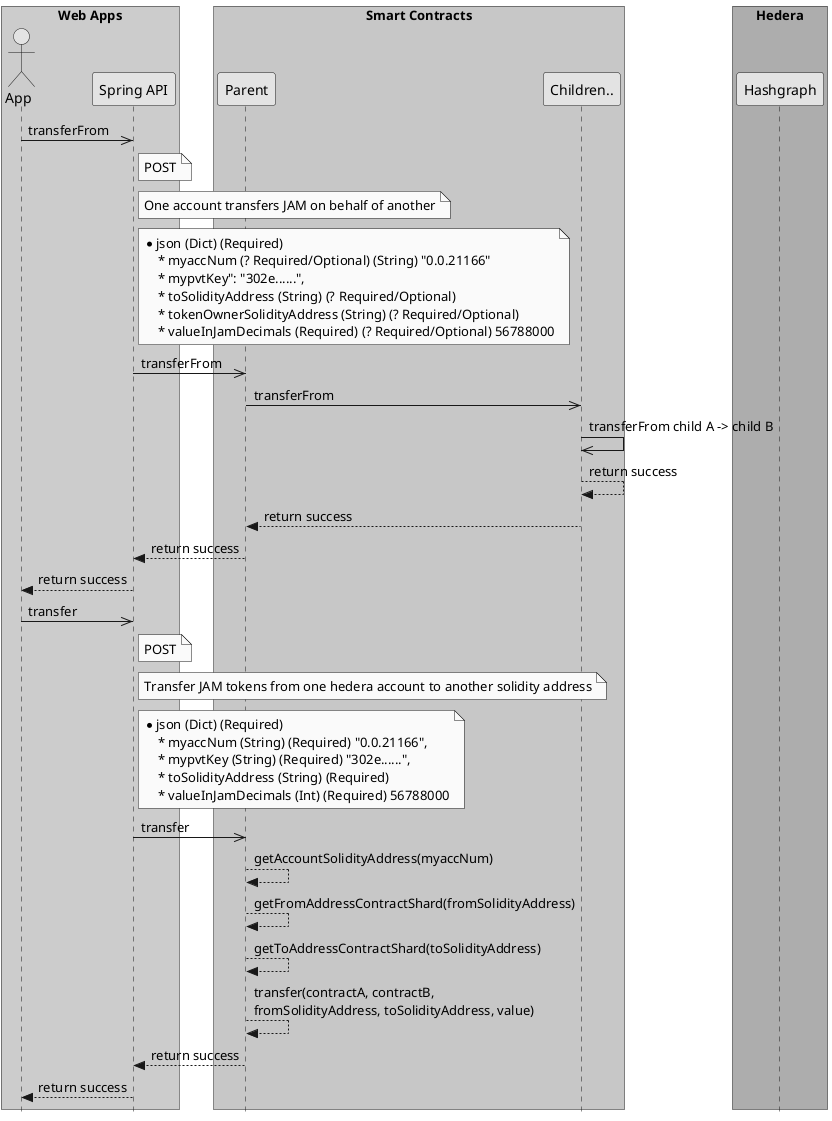 @startuml

skinparam monochrome true
skinparam backgroundColor transparent
skinparam classBackgroundColor transparent
skinparam style strictuml

' title Hedera Spring API

Actor "App" as app
participant "Spring API" as springapi
participant "Parent" as parent
participant "Children.." as child
participant "Hashgraph" as hashgraph

box "Web Apps" #LightBlue
	participant app
	participant springapi
end box

box "Smart Contracts" #LightGreen
	participant parent
	participant child
end box

box "Hedera" #Orange
	participant hashgraph
end box

app->>springapi : transferFrom
Note right of springapi
    POST
end Note
Note right of springapi
    One account transfers JAM on behalf of another
end Note
' Note right of springapi #Pink
'     Swagger documentation needs to be updated
' end Note
Note right of springapi
    * json (Dict) (Required)
        * myaccNum (? Required/Optional) (String) "0.0.21166"
        * mypvtKey": "302e......",
        * toSolidityAddress (String) (? Required/Optional)
        * tokenOwnerSolidityAddress (String) (? Required/Optional)
        * valueInJamDecimals (Required) (? Required/Optional) 56788000
end Note

springapi->>parent : transferFrom
parent->>child : transferFrom
child->>child : transferFrom child A -> child B
child-->child : return success
child-->parent : return success
parent-->springapi : return success
springapi-->app : return success



app->>springapi : transfer
Note right of springapi
    POST
end Note
Note right of springapi
    Transfer JAM tokens from one hedera account to another solidity address
end Note
' Note right of springapi #Pink
'     Swagger documentation and implementation need to be updated.
'     Note: Do we want to change this from accepting myaccNum to mySolidityAddress?
' end Note
Note right of springapi
    * json (Dict) (Required)
        * myaccNum (String) (Required) "0.0.21166",
        * mypvtKey (String) (Required) "302e......",
        * toSolidityAddress (String) (Required)
        * valueInJamDecimals (Int) (Required) 56788000
end Note

springapi->>parent : transfer
parent-->parent : getAccountSolidityAddress(myaccNum)
parent-->parent : getFromAddressContractShard(fromSolidityAddress)
parent-->parent : getToAddressContractShard(toSolidityAddress)
parent-->parent : transfer(contractA, contractB, \nfromSolidityAddress, toSolidityAddress, value)
parent-->springapi : return success
springapi-->app : return success

@enduml
